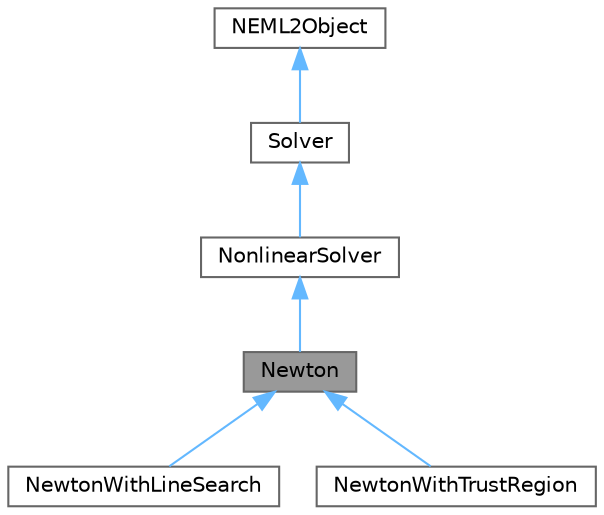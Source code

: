 digraph "Newton"
{
 // LATEX_PDF_SIZE
  bgcolor="transparent";
  edge [fontname=Helvetica,fontsize=10,labelfontname=Helvetica,labelfontsize=10];
  node [fontname=Helvetica,fontsize=10,shape=box,height=0.2,width=0.4];
  Node1 [id="Node000001",label="Newton",height=0.2,width=0.4,color="gray40", fillcolor="grey60", style="filled", fontcolor="black",tooltip="The nonlinear solver solves a nonlinear system of equations."];
  Node2 -> Node1 [id="edge1_Node000001_Node000002",dir="back",color="steelblue1",style="solid",tooltip=" "];
  Node2 [id="Node000002",label="NonlinearSolver",height=0.2,width=0.4,color="gray40", fillcolor="white", style="filled",URL="$classneml2_1_1NonlinearSolver.html",tooltip="The nonlinear solver solves a nonlinear system of equations."];
  Node3 -> Node2 [id="edge2_Node000002_Node000003",dir="back",color="steelblue1",style="solid",tooltip=" "];
  Node3 [id="Node000003",label="Solver",height=0.2,width=0.4,color="gray40", fillcolor="white", style="filled",URL="$classneml2_1_1Solver.html",tooltip="The solver solves a system of equations."];
  Node4 -> Node3 [id="edge3_Node000003_Node000004",dir="back",color="steelblue1",style="solid",tooltip=" "];
  Node4 [id="Node000004",label="NEML2Object",height=0.2,width=0.4,color="gray40", fillcolor="white", style="filled",URL="$classneml2_1_1NEML2Object.html",tooltip="The base class of all \"manufacturable\" objects in the NEML2 library."];
  Node1 -> Node5 [id="edge4_Node000001_Node000005",dir="back",color="steelblue1",style="solid",tooltip=" "];
  Node5 [id="Node000005",label="NewtonWithLineSearch",height=0.2,width=0.4,color="gray40", fillcolor="white", style="filled",URL="$classneml2_1_1NewtonWithLineSearch.html",tooltip="The nonlinear solver solves a nonlinear system of equations."];
  Node1 -> Node6 [id="edge5_Node000001_Node000006",dir="back",color="steelblue1",style="solid",tooltip=" "];
  Node6 [id="Node000006",label="NewtonWithTrustRegion",height=0.2,width=0.4,color="gray40", fillcolor="white", style="filled",URL="$classneml2_1_1NewtonWithTrustRegion.html",tooltip="The nonlinear solver solves a nonlinear system of equations."];
}
